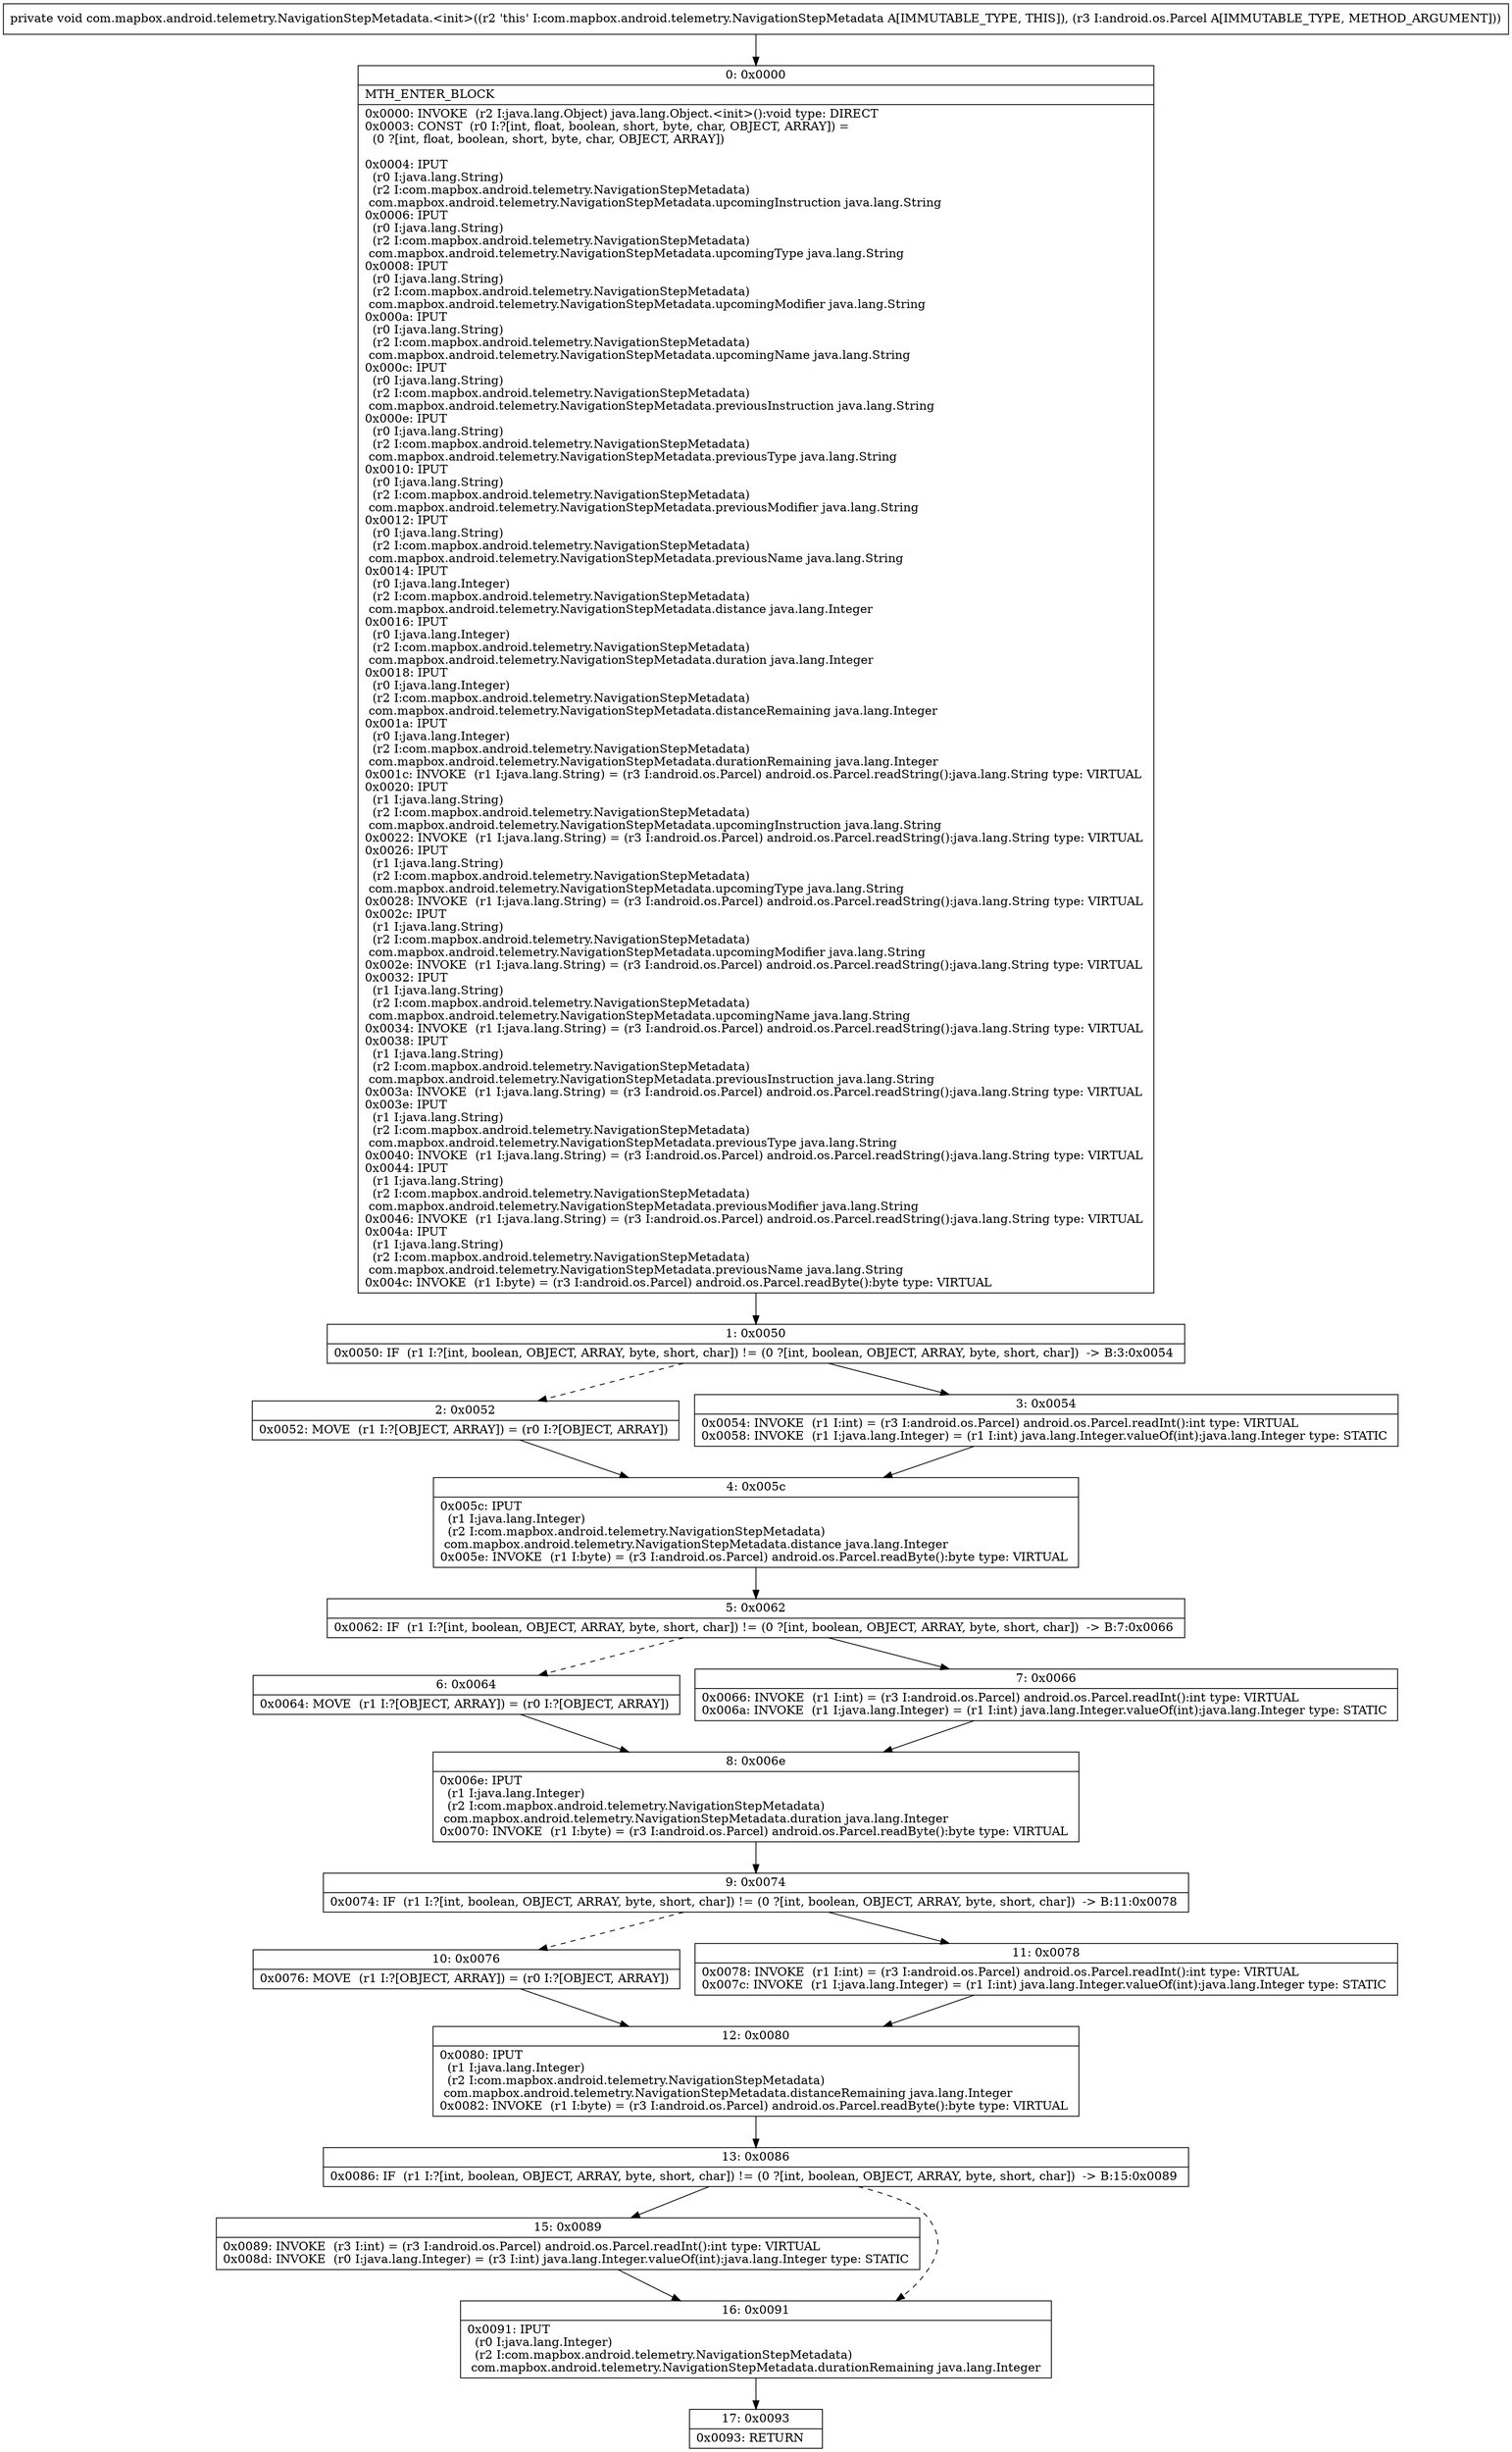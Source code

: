 digraph "CFG forcom.mapbox.android.telemetry.NavigationStepMetadata.\<init\>(Landroid\/os\/Parcel;)V" {
Node_0 [shape=record,label="{0\:\ 0x0000|MTH_ENTER_BLOCK\l|0x0000: INVOKE  (r2 I:java.lang.Object) java.lang.Object.\<init\>():void type: DIRECT \l0x0003: CONST  (r0 I:?[int, float, boolean, short, byte, char, OBJECT, ARRAY]) = \l  (0 ?[int, float, boolean, short, byte, char, OBJECT, ARRAY])\l \l0x0004: IPUT  \l  (r0 I:java.lang.String)\l  (r2 I:com.mapbox.android.telemetry.NavigationStepMetadata)\l com.mapbox.android.telemetry.NavigationStepMetadata.upcomingInstruction java.lang.String \l0x0006: IPUT  \l  (r0 I:java.lang.String)\l  (r2 I:com.mapbox.android.telemetry.NavigationStepMetadata)\l com.mapbox.android.telemetry.NavigationStepMetadata.upcomingType java.lang.String \l0x0008: IPUT  \l  (r0 I:java.lang.String)\l  (r2 I:com.mapbox.android.telemetry.NavigationStepMetadata)\l com.mapbox.android.telemetry.NavigationStepMetadata.upcomingModifier java.lang.String \l0x000a: IPUT  \l  (r0 I:java.lang.String)\l  (r2 I:com.mapbox.android.telemetry.NavigationStepMetadata)\l com.mapbox.android.telemetry.NavigationStepMetadata.upcomingName java.lang.String \l0x000c: IPUT  \l  (r0 I:java.lang.String)\l  (r2 I:com.mapbox.android.telemetry.NavigationStepMetadata)\l com.mapbox.android.telemetry.NavigationStepMetadata.previousInstruction java.lang.String \l0x000e: IPUT  \l  (r0 I:java.lang.String)\l  (r2 I:com.mapbox.android.telemetry.NavigationStepMetadata)\l com.mapbox.android.telemetry.NavigationStepMetadata.previousType java.lang.String \l0x0010: IPUT  \l  (r0 I:java.lang.String)\l  (r2 I:com.mapbox.android.telemetry.NavigationStepMetadata)\l com.mapbox.android.telemetry.NavigationStepMetadata.previousModifier java.lang.String \l0x0012: IPUT  \l  (r0 I:java.lang.String)\l  (r2 I:com.mapbox.android.telemetry.NavigationStepMetadata)\l com.mapbox.android.telemetry.NavigationStepMetadata.previousName java.lang.String \l0x0014: IPUT  \l  (r0 I:java.lang.Integer)\l  (r2 I:com.mapbox.android.telemetry.NavigationStepMetadata)\l com.mapbox.android.telemetry.NavigationStepMetadata.distance java.lang.Integer \l0x0016: IPUT  \l  (r0 I:java.lang.Integer)\l  (r2 I:com.mapbox.android.telemetry.NavigationStepMetadata)\l com.mapbox.android.telemetry.NavigationStepMetadata.duration java.lang.Integer \l0x0018: IPUT  \l  (r0 I:java.lang.Integer)\l  (r2 I:com.mapbox.android.telemetry.NavigationStepMetadata)\l com.mapbox.android.telemetry.NavigationStepMetadata.distanceRemaining java.lang.Integer \l0x001a: IPUT  \l  (r0 I:java.lang.Integer)\l  (r2 I:com.mapbox.android.telemetry.NavigationStepMetadata)\l com.mapbox.android.telemetry.NavigationStepMetadata.durationRemaining java.lang.Integer \l0x001c: INVOKE  (r1 I:java.lang.String) = (r3 I:android.os.Parcel) android.os.Parcel.readString():java.lang.String type: VIRTUAL \l0x0020: IPUT  \l  (r1 I:java.lang.String)\l  (r2 I:com.mapbox.android.telemetry.NavigationStepMetadata)\l com.mapbox.android.telemetry.NavigationStepMetadata.upcomingInstruction java.lang.String \l0x0022: INVOKE  (r1 I:java.lang.String) = (r3 I:android.os.Parcel) android.os.Parcel.readString():java.lang.String type: VIRTUAL \l0x0026: IPUT  \l  (r1 I:java.lang.String)\l  (r2 I:com.mapbox.android.telemetry.NavigationStepMetadata)\l com.mapbox.android.telemetry.NavigationStepMetadata.upcomingType java.lang.String \l0x0028: INVOKE  (r1 I:java.lang.String) = (r3 I:android.os.Parcel) android.os.Parcel.readString():java.lang.String type: VIRTUAL \l0x002c: IPUT  \l  (r1 I:java.lang.String)\l  (r2 I:com.mapbox.android.telemetry.NavigationStepMetadata)\l com.mapbox.android.telemetry.NavigationStepMetadata.upcomingModifier java.lang.String \l0x002e: INVOKE  (r1 I:java.lang.String) = (r3 I:android.os.Parcel) android.os.Parcel.readString():java.lang.String type: VIRTUAL \l0x0032: IPUT  \l  (r1 I:java.lang.String)\l  (r2 I:com.mapbox.android.telemetry.NavigationStepMetadata)\l com.mapbox.android.telemetry.NavigationStepMetadata.upcomingName java.lang.String \l0x0034: INVOKE  (r1 I:java.lang.String) = (r3 I:android.os.Parcel) android.os.Parcel.readString():java.lang.String type: VIRTUAL \l0x0038: IPUT  \l  (r1 I:java.lang.String)\l  (r2 I:com.mapbox.android.telemetry.NavigationStepMetadata)\l com.mapbox.android.telemetry.NavigationStepMetadata.previousInstruction java.lang.String \l0x003a: INVOKE  (r1 I:java.lang.String) = (r3 I:android.os.Parcel) android.os.Parcel.readString():java.lang.String type: VIRTUAL \l0x003e: IPUT  \l  (r1 I:java.lang.String)\l  (r2 I:com.mapbox.android.telemetry.NavigationStepMetadata)\l com.mapbox.android.telemetry.NavigationStepMetadata.previousType java.lang.String \l0x0040: INVOKE  (r1 I:java.lang.String) = (r3 I:android.os.Parcel) android.os.Parcel.readString():java.lang.String type: VIRTUAL \l0x0044: IPUT  \l  (r1 I:java.lang.String)\l  (r2 I:com.mapbox.android.telemetry.NavigationStepMetadata)\l com.mapbox.android.telemetry.NavigationStepMetadata.previousModifier java.lang.String \l0x0046: INVOKE  (r1 I:java.lang.String) = (r3 I:android.os.Parcel) android.os.Parcel.readString():java.lang.String type: VIRTUAL \l0x004a: IPUT  \l  (r1 I:java.lang.String)\l  (r2 I:com.mapbox.android.telemetry.NavigationStepMetadata)\l com.mapbox.android.telemetry.NavigationStepMetadata.previousName java.lang.String \l0x004c: INVOKE  (r1 I:byte) = (r3 I:android.os.Parcel) android.os.Parcel.readByte():byte type: VIRTUAL \l}"];
Node_1 [shape=record,label="{1\:\ 0x0050|0x0050: IF  (r1 I:?[int, boolean, OBJECT, ARRAY, byte, short, char]) != (0 ?[int, boolean, OBJECT, ARRAY, byte, short, char])  \-\> B:3:0x0054 \l}"];
Node_2 [shape=record,label="{2\:\ 0x0052|0x0052: MOVE  (r1 I:?[OBJECT, ARRAY]) = (r0 I:?[OBJECT, ARRAY]) \l}"];
Node_3 [shape=record,label="{3\:\ 0x0054|0x0054: INVOKE  (r1 I:int) = (r3 I:android.os.Parcel) android.os.Parcel.readInt():int type: VIRTUAL \l0x0058: INVOKE  (r1 I:java.lang.Integer) = (r1 I:int) java.lang.Integer.valueOf(int):java.lang.Integer type: STATIC \l}"];
Node_4 [shape=record,label="{4\:\ 0x005c|0x005c: IPUT  \l  (r1 I:java.lang.Integer)\l  (r2 I:com.mapbox.android.telemetry.NavigationStepMetadata)\l com.mapbox.android.telemetry.NavigationStepMetadata.distance java.lang.Integer \l0x005e: INVOKE  (r1 I:byte) = (r3 I:android.os.Parcel) android.os.Parcel.readByte():byte type: VIRTUAL \l}"];
Node_5 [shape=record,label="{5\:\ 0x0062|0x0062: IF  (r1 I:?[int, boolean, OBJECT, ARRAY, byte, short, char]) != (0 ?[int, boolean, OBJECT, ARRAY, byte, short, char])  \-\> B:7:0x0066 \l}"];
Node_6 [shape=record,label="{6\:\ 0x0064|0x0064: MOVE  (r1 I:?[OBJECT, ARRAY]) = (r0 I:?[OBJECT, ARRAY]) \l}"];
Node_7 [shape=record,label="{7\:\ 0x0066|0x0066: INVOKE  (r1 I:int) = (r3 I:android.os.Parcel) android.os.Parcel.readInt():int type: VIRTUAL \l0x006a: INVOKE  (r1 I:java.lang.Integer) = (r1 I:int) java.lang.Integer.valueOf(int):java.lang.Integer type: STATIC \l}"];
Node_8 [shape=record,label="{8\:\ 0x006e|0x006e: IPUT  \l  (r1 I:java.lang.Integer)\l  (r2 I:com.mapbox.android.telemetry.NavigationStepMetadata)\l com.mapbox.android.telemetry.NavigationStepMetadata.duration java.lang.Integer \l0x0070: INVOKE  (r1 I:byte) = (r3 I:android.os.Parcel) android.os.Parcel.readByte():byte type: VIRTUAL \l}"];
Node_9 [shape=record,label="{9\:\ 0x0074|0x0074: IF  (r1 I:?[int, boolean, OBJECT, ARRAY, byte, short, char]) != (0 ?[int, boolean, OBJECT, ARRAY, byte, short, char])  \-\> B:11:0x0078 \l}"];
Node_10 [shape=record,label="{10\:\ 0x0076|0x0076: MOVE  (r1 I:?[OBJECT, ARRAY]) = (r0 I:?[OBJECT, ARRAY]) \l}"];
Node_11 [shape=record,label="{11\:\ 0x0078|0x0078: INVOKE  (r1 I:int) = (r3 I:android.os.Parcel) android.os.Parcel.readInt():int type: VIRTUAL \l0x007c: INVOKE  (r1 I:java.lang.Integer) = (r1 I:int) java.lang.Integer.valueOf(int):java.lang.Integer type: STATIC \l}"];
Node_12 [shape=record,label="{12\:\ 0x0080|0x0080: IPUT  \l  (r1 I:java.lang.Integer)\l  (r2 I:com.mapbox.android.telemetry.NavigationStepMetadata)\l com.mapbox.android.telemetry.NavigationStepMetadata.distanceRemaining java.lang.Integer \l0x0082: INVOKE  (r1 I:byte) = (r3 I:android.os.Parcel) android.os.Parcel.readByte():byte type: VIRTUAL \l}"];
Node_13 [shape=record,label="{13\:\ 0x0086|0x0086: IF  (r1 I:?[int, boolean, OBJECT, ARRAY, byte, short, char]) != (0 ?[int, boolean, OBJECT, ARRAY, byte, short, char])  \-\> B:15:0x0089 \l}"];
Node_15 [shape=record,label="{15\:\ 0x0089|0x0089: INVOKE  (r3 I:int) = (r3 I:android.os.Parcel) android.os.Parcel.readInt():int type: VIRTUAL \l0x008d: INVOKE  (r0 I:java.lang.Integer) = (r3 I:int) java.lang.Integer.valueOf(int):java.lang.Integer type: STATIC \l}"];
Node_16 [shape=record,label="{16\:\ 0x0091|0x0091: IPUT  \l  (r0 I:java.lang.Integer)\l  (r2 I:com.mapbox.android.telemetry.NavigationStepMetadata)\l com.mapbox.android.telemetry.NavigationStepMetadata.durationRemaining java.lang.Integer \l}"];
Node_17 [shape=record,label="{17\:\ 0x0093|0x0093: RETURN   \l}"];
MethodNode[shape=record,label="{private void com.mapbox.android.telemetry.NavigationStepMetadata.\<init\>((r2 'this' I:com.mapbox.android.telemetry.NavigationStepMetadata A[IMMUTABLE_TYPE, THIS]), (r3 I:android.os.Parcel A[IMMUTABLE_TYPE, METHOD_ARGUMENT])) }"];
MethodNode -> Node_0;
Node_0 -> Node_1;
Node_1 -> Node_2[style=dashed];
Node_1 -> Node_3;
Node_2 -> Node_4;
Node_3 -> Node_4;
Node_4 -> Node_5;
Node_5 -> Node_6[style=dashed];
Node_5 -> Node_7;
Node_6 -> Node_8;
Node_7 -> Node_8;
Node_8 -> Node_9;
Node_9 -> Node_10[style=dashed];
Node_9 -> Node_11;
Node_10 -> Node_12;
Node_11 -> Node_12;
Node_12 -> Node_13;
Node_13 -> Node_15;
Node_13 -> Node_16[style=dashed];
Node_15 -> Node_16;
Node_16 -> Node_17;
}

